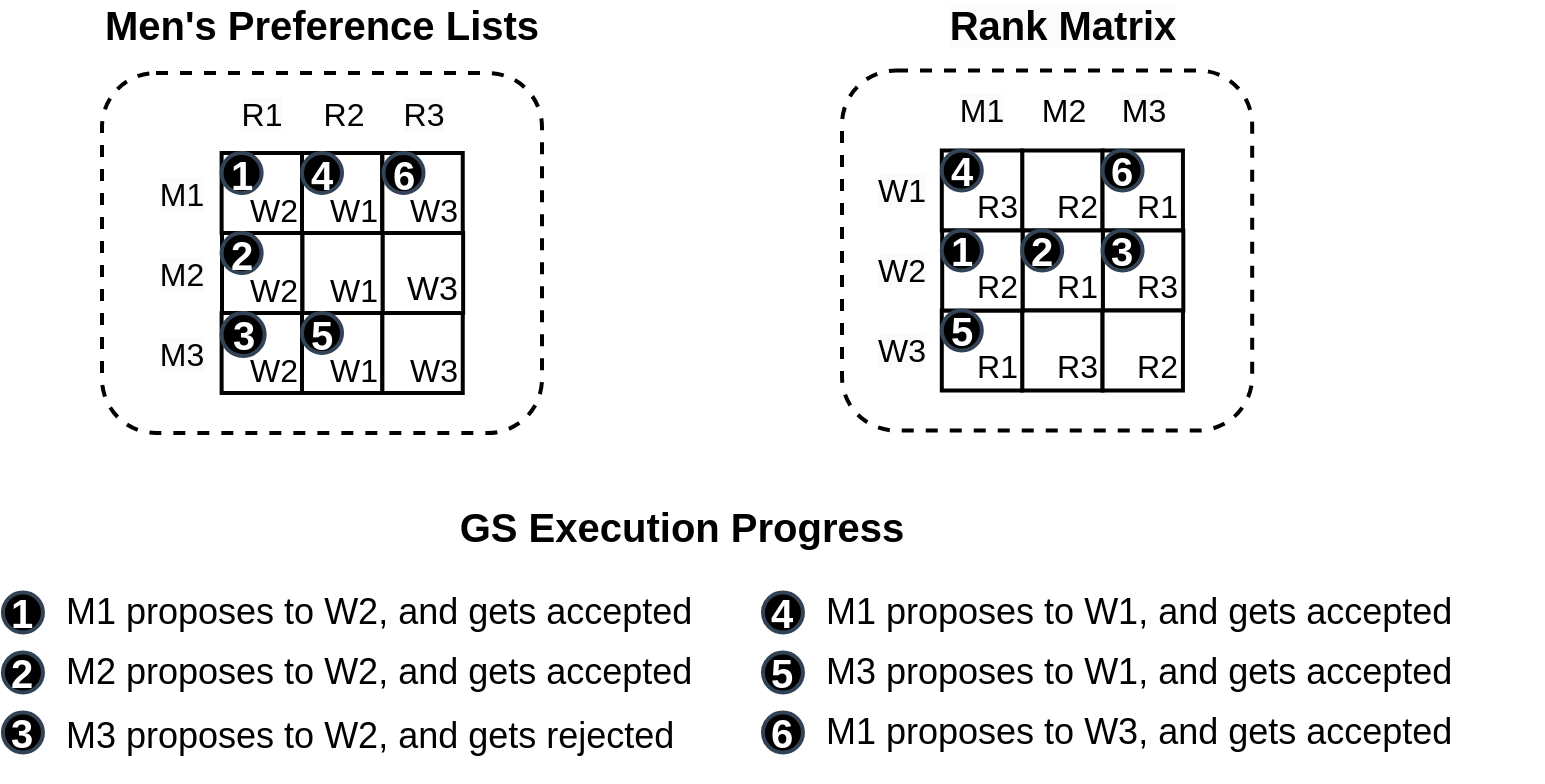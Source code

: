 <mxfile version="24.6.5" type="github">
  <diagram name="Page-1" id="hLBeSpaL_WLC4d95S9IL">
    <mxGraphModel dx="2019" dy="762" grid="1" gridSize="10" guides="1" tooltips="1" connect="1" arrows="1" fold="1" page="1" pageScale="1" pageWidth="850" pageHeight="1100" math="0" shadow="0">
      <root>
        <mxCell id="0" />
        <mxCell id="1" parent="0" />
        <mxCell id="XWL8p9wdiY37lmxaxb0n-114" value="" style="rounded=1;whiteSpace=wrap;html=1;strokeWidth=2;dashed=1;" vertex="1" parent="1">
          <mxGeometry x="260" y="428.5" width="220" height="180" as="geometry" />
        </mxCell>
        <mxCell id="XWL8p9wdiY37lmxaxb0n-115" value="" style="rounded=1;whiteSpace=wrap;html=1;strokeWidth=2;dashed=1;" vertex="1" parent="1">
          <mxGeometry x="630" y="427.25" width="205.09" height="180" as="geometry" />
        </mxCell>
        <mxCell id="XWL8p9wdiY37lmxaxb0n-38" value="1" style="ellipse;whiteSpace=wrap;html=1;aspect=fixed;strokeColor=#314354;align=center;verticalAlign=middle;fontFamily=Helvetica;fontSize=20;fillColor=#000000;fontColor=#ffffff;fontStyle=1;strokeWidth=2;" vertex="1" parent="1">
          <mxGeometry x="210.47" y="688.25" width="20" height="20" as="geometry" />
        </mxCell>
        <mxCell id="XWL8p9wdiY37lmxaxb0n-39" value="2" style="ellipse;whiteSpace=wrap;html=1;aspect=fixed;strokeColor=#314354;align=center;verticalAlign=middle;fontFamily=Helvetica;fontSize=20;fillColor=#000000;fontColor=#ffffff;fontStyle=1;strokeWidth=2;" vertex="1" parent="1">
          <mxGeometry x="210.47" y="718.25" width="20" height="20" as="geometry" />
        </mxCell>
        <mxCell id="XWL8p9wdiY37lmxaxb0n-40" value="3" style="ellipse;whiteSpace=wrap;html=1;aspect=fixed;strokeColor=#314354;align=center;verticalAlign=middle;fontFamily=Helvetica;fontSize=20;fillColor=#000000;fontColor=#ffffff;fontStyle=1;strokeWidth=2;" vertex="1" parent="1">
          <mxGeometry x="210.47" y="748.25" width="20" height="20" as="geometry" />
        </mxCell>
        <mxCell id="XWL8p9wdiY37lmxaxb0n-41" value="4" style="ellipse;whiteSpace=wrap;html=1;aspect=fixed;strokeColor=#314354;align=center;verticalAlign=middle;fontFamily=Helvetica;fontSize=20;fillColor=#000000;fontColor=#ffffff;fontStyle=1;strokeWidth=2;" vertex="1" parent="1">
          <mxGeometry x="590.47" y="688.25" width="20" height="20" as="geometry" />
        </mxCell>
        <mxCell id="XWL8p9wdiY37lmxaxb0n-42" value="5" style="ellipse;whiteSpace=wrap;html=1;aspect=fixed;strokeColor=#314354;align=center;verticalAlign=middle;fontFamily=Helvetica;fontSize=20;fillColor=#000000;fontColor=#ffffff;fontStyle=1;strokeWidth=2;" vertex="1" parent="1">
          <mxGeometry x="590.47" y="718.25" width="20" height="20" as="geometry" />
        </mxCell>
        <mxCell id="XWL8p9wdiY37lmxaxb0n-43" value="6" style="ellipse;whiteSpace=wrap;html=1;aspect=fixed;strokeColor=#314354;align=center;verticalAlign=middle;fontFamily=Helvetica;fontSize=20;fillColor=#000000;fontColor=#ffffff;fontStyle=1;strokeWidth=2;" vertex="1" parent="1">
          <mxGeometry x="590.47" y="748.25" width="20" height="20" as="geometry" />
        </mxCell>
        <mxCell id="XWL8p9wdiY37lmxaxb0n-44" value="&lt;h1 style=&quot;font-size: 18px;&quot;&gt;&lt;span style=&quot;font-size: 18px; font-weight: 400;&quot;&gt;&amp;nbsp;M1 proposes to W2, and gets accepted&lt;/span&gt;&lt;/h1&gt;" style="text;strokeColor=none;align=left;fillColor=none;html=1;verticalAlign=middle;whiteSpace=wrap;rounded=0;fontFamily=Helvetica;fontSize=18;fontColor=default;" vertex="1" parent="1">
          <mxGeometry x="235.47" y="683.25" width="405" height="30" as="geometry" />
        </mxCell>
        <mxCell id="XWL8p9wdiY37lmxaxb0n-45" value="&lt;h1 style=&quot;font-size: 18px;&quot;&gt;&lt;span style=&quot;font-size: 18px; font-weight: 400;&quot;&gt;&amp;nbsp;M2 proposes to W2, and gets accepted&lt;/span&gt;&lt;/h1&gt;" style="text;strokeColor=none;align=left;fillColor=none;html=1;verticalAlign=middle;whiteSpace=wrap;rounded=0;fontFamily=Helvetica;fontSize=18;fontColor=default;" vertex="1" parent="1">
          <mxGeometry x="235.47" y="713.25" width="365" height="30" as="geometry" />
        </mxCell>
        <mxCell id="XWL8p9wdiY37lmxaxb0n-46" value="&lt;h1 style=&quot;font-size: 18px;&quot;&gt;&lt;span style=&quot;font-size: 18px; font-weight: 400;&quot;&gt;&amp;nbsp;M3 proposes to W2, and gets rejected&lt;/span&gt;&lt;/h1&gt;" style="text;strokeColor=none;align=left;fillColor=none;html=1;verticalAlign=middle;whiteSpace=wrap;rounded=0;fontFamily=Helvetica;fontSize=18;fontColor=default;" vertex="1" parent="1">
          <mxGeometry x="235.47" y="744.75" width="365" height="30" as="geometry" />
        </mxCell>
        <mxCell id="XWL8p9wdiY37lmxaxb0n-47" value="&lt;h1 style=&quot;font-size: 18px;&quot;&gt;&lt;span style=&quot;font-size: 18px; font-weight: 400;&quot;&gt;&amp;nbsp;M1 proposes to W1, and gets accepted&lt;/span&gt;&lt;/h1&gt;" style="text;strokeColor=none;align=left;fillColor=none;html=1;verticalAlign=middle;whiteSpace=wrap;rounded=0;fontFamily=Helvetica;fontSize=18;fontColor=default;" vertex="1" parent="1">
          <mxGeometry x="615.47" y="683.25" width="365" height="30" as="geometry" />
        </mxCell>
        <mxCell id="XWL8p9wdiY37lmxaxb0n-48" value="&lt;h1 style=&quot;font-size: 18px;&quot;&gt;&lt;span style=&quot;font-size: 18px; font-weight: 400;&quot;&gt;&amp;nbsp;M3 proposes to W1, and gets accepted&lt;/span&gt;&lt;/h1&gt;" style="text;strokeColor=none;align=left;fillColor=none;html=1;verticalAlign=middle;whiteSpace=wrap;rounded=0;fontFamily=Helvetica;fontSize=18;fontColor=default;" vertex="1" parent="1">
          <mxGeometry x="615.47" y="713.25" width="365" height="30" as="geometry" />
        </mxCell>
        <mxCell id="XWL8p9wdiY37lmxaxb0n-49" value="&lt;h1 style=&quot;font-size: 18px;&quot;&gt;&lt;span style=&quot;font-size: 18px; font-weight: 400;&quot;&gt;&amp;nbsp;M1 proposes to W3, and gets accepted&lt;/span&gt;&lt;/h1&gt;" style="text;strokeColor=none;align=left;fillColor=none;html=1;verticalAlign=middle;whiteSpace=wrap;rounded=0;fontFamily=Helvetica;fontSize=18;fontColor=default;" vertex="1" parent="1">
          <mxGeometry x="615.47" y="743.25" width="365" height="30" as="geometry" />
        </mxCell>
        <mxCell id="XWL8p9wdiY37lmxaxb0n-50" value="&lt;h1 style=&quot;font-size: 20px;&quot;&gt;&lt;span style=&quot;font-size: 20px;&quot;&gt;GS Execution Progress&lt;/span&gt;&lt;/h1&gt;" style="text;strokeColor=none;align=center;fillColor=none;html=1;verticalAlign=middle;whiteSpace=wrap;rounded=0;fontFamily=Helvetica;fontSize=20;fontColor=default;fontStyle=1" vertex="1" parent="1">
          <mxGeometry x="435.09" y="640" width="230" height="30" as="geometry" />
        </mxCell>
        <mxCell id="XWL8p9wdiY37lmxaxb0n-68" value="W1" style="rounded=0;whiteSpace=wrap;html=1;fontSize=16;align=right;verticalAlign=bottom;strokeWidth=2;" vertex="1" parent="1">
          <mxGeometry x="360.0" y="468.5" width="40.09" height="40" as="geometry" />
        </mxCell>
        <mxCell id="XWL8p9wdiY37lmxaxb0n-69" value="W3" style="rounded=0;whiteSpace=wrap;html=1;fontSize=16;align=right;verticalAlign=bottom;strokeWidth=2;" vertex="1" parent="1">
          <mxGeometry x="400.19" y="468.5" width="40.19" height="40" as="geometry" />
        </mxCell>
        <mxCell id="XWL8p9wdiY37lmxaxb0n-70" value="W1" style="rounded=0;whiteSpace=wrap;html=1;fontSize=16;align=right;verticalAlign=bottom;strokeWidth=2;" vertex="1" parent="1">
          <mxGeometry x="360.19" y="508.5" width="40.19" height="40" as="geometry" />
        </mxCell>
        <mxCell id="XWL8p9wdiY37lmxaxb0n-71" value="W3" style="rounded=0;whiteSpace=wrap;html=1;fontSize=17;align=right;verticalAlign=bottom;strokeWidth=2;" vertex="1" parent="1">
          <mxGeometry x="400.38" y="508.5" width="40.19" height="40" as="geometry" />
        </mxCell>
        <mxCell id="XWL8p9wdiY37lmxaxb0n-72" value="W1" style="rounded=0;whiteSpace=wrap;html=1;fontSize=16;align=right;verticalAlign=bottom;strokeWidth=2;" vertex="1" parent="1">
          <mxGeometry x="360" y="548.5" width="40.19" height="40" as="geometry" />
        </mxCell>
        <mxCell id="XWL8p9wdiY37lmxaxb0n-73" value="W3" style="rounded=0;whiteSpace=wrap;html=1;fontSize=16;align=right;verticalAlign=bottom;strokeWidth=2;" vertex="1" parent="1">
          <mxGeometry x="400.19" y="548.5" width="40.19" height="40" as="geometry" />
        </mxCell>
        <mxCell id="XWL8p9wdiY37lmxaxb0n-74" value="W2" style="rounded=0;whiteSpace=wrap;html=1;strokeWidth=2;fontSize=16;align=right;verticalAlign=bottom;" vertex="1" parent="1">
          <mxGeometry x="319.81" y="548.5" width="40.19" height="40" as="geometry" />
        </mxCell>
        <mxCell id="XWL8p9wdiY37lmxaxb0n-75" value="&lt;span style=&quot;font-size: 20px; text-wrap: nowrap;&quot;&gt;&lt;span style=&quot;font-size: 20px;&quot;&gt;Men&#39;s Preference Lists&lt;/span&gt;&lt;/span&gt;" style="text;whiteSpace=wrap;html=1;align=center;strokeColor=none;verticalAlign=middle;strokeWidth=0;fontSize=20;fontStyle=1" vertex="1" parent="1">
          <mxGeometry x="269.96" y="394" width="200.09" height="20" as="geometry" />
        </mxCell>
        <mxCell id="XWL8p9wdiY37lmxaxb0n-76" value="&lt;span style=&quot;color: rgb(0, 0, 0); font-family: Helvetica; font-size: 16px; font-style: normal; font-variant-ligatures: normal; font-variant-caps: normal; font-weight: 400; letter-spacing: normal; orphans: 2; text-indent: 0px; text-transform: none; widows: 2; word-spacing: 0px; -webkit-text-stroke-width: 0px; white-space: normal; background-color: rgb(251, 251, 251); text-decoration-thickness: initial; text-decoration-style: initial; text-decoration-color: initial; float: none; display: inline !important;&quot;&gt;M1&lt;/span&gt;" style="text;whiteSpace=wrap;html=1;align=center;verticalAlign=middle;fontSize=16;" vertex="1" parent="1">
          <mxGeometry x="280.0" y="468.5" width="40" height="40" as="geometry" />
        </mxCell>
        <mxCell id="XWL8p9wdiY37lmxaxb0n-77" value="&lt;span style=&quot;color: rgb(0, 0, 0); font-family: Helvetica; font-size: 16px; font-style: normal; font-variant-ligatures: normal; font-variant-caps: normal; font-weight: 400; letter-spacing: normal; orphans: 2; text-indent: 0px; text-transform: none; widows: 2; word-spacing: 0px; -webkit-text-stroke-width: 0px; white-space: normal; background-color: rgb(251, 251, 251); text-decoration-thickness: initial; text-decoration-style: initial; text-decoration-color: initial; float: none; display: inline !important;&quot;&gt;M2&lt;/span&gt;" style="text;whiteSpace=wrap;html=1;align=center;verticalAlign=middle;fontSize=16;" vertex="1" parent="1">
          <mxGeometry x="280.0" y="508.5" width="40" height="40" as="geometry" />
        </mxCell>
        <mxCell id="XWL8p9wdiY37lmxaxb0n-78" value="&lt;span style=&quot;color: rgb(0, 0, 0); font-family: Helvetica; font-size: 16px; font-style: normal; font-variant-ligatures: normal; font-variant-caps: normal; font-weight: 400; letter-spacing: normal; orphans: 2; text-indent: 0px; text-transform: none; widows: 2; word-spacing: 0px; -webkit-text-stroke-width: 0px; white-space: normal; background-color: rgb(251, 251, 251); text-decoration-thickness: initial; text-decoration-style: initial; text-decoration-color: initial; float: none; display: inline !important;&quot;&gt;M3&lt;/span&gt;" style="text;whiteSpace=wrap;html=1;align=center;verticalAlign=middle;fontSize=16;" vertex="1" parent="1">
          <mxGeometry x="280.0" y="548.5" width="40" height="40" as="geometry" />
        </mxCell>
        <mxCell id="XWL8p9wdiY37lmxaxb0n-79" value="&lt;span style=&quot;color: rgb(0, 0, 0); font-family: Helvetica; font-size: 16px; font-style: normal; font-variant-ligatures: normal; font-variant-caps: normal; font-weight: 400; letter-spacing: normal; orphans: 2; text-indent: 0px; text-transform: none; widows: 2; word-spacing: 0px; -webkit-text-stroke-width: 0px; white-space: normal; background-color: rgb(251, 251, 251); text-decoration-thickness: initial; text-decoration-style: initial; text-decoration-color: initial; float: none; display: inline !important;&quot;&gt;R1&lt;/span&gt;" style="text;whiteSpace=wrap;html=1;align=center;verticalAlign=middle;fontSize=16;" vertex="1" parent="1">
          <mxGeometry x="320.19" y="428.5" width="40" height="40" as="geometry" />
        </mxCell>
        <mxCell id="XWL8p9wdiY37lmxaxb0n-80" value="R2" style="text;whiteSpace=wrap;html=1;align=center;verticalAlign=middle;fontSize=16;" vertex="1" parent="1">
          <mxGeometry x="360.76" y="428.5" width="40" height="40" as="geometry" />
        </mxCell>
        <mxCell id="XWL8p9wdiY37lmxaxb0n-81" value="&lt;span style=&quot;color: rgb(0, 0, 0); font-family: Helvetica; font-size: 16px; font-style: normal; font-variant-ligatures: normal; font-variant-caps: normal; font-weight: 400; letter-spacing: normal; orphans: 2; text-indent: 0px; text-transform: none; widows: 2; word-spacing: 0px; -webkit-text-stroke-width: 0px; white-space: normal; background-color: rgb(251, 251, 251); text-decoration-thickness: initial; text-decoration-style: initial; text-decoration-color: initial; float: none; display: inline !important;&quot;&gt;R3&lt;/span&gt;" style="text;whiteSpace=wrap;html=1;align=center;verticalAlign=middle;fontSize=16;" vertex="1" parent="1">
          <mxGeometry x="400.57" y="428.5" width="40" height="40" as="geometry" />
        </mxCell>
        <mxCell id="XWL8p9wdiY37lmxaxb0n-82" value="W2" style="rounded=0;whiteSpace=wrap;html=1;strokeWidth=2;fontSize=16;align=right;verticalAlign=bottom;" vertex="1" parent="1">
          <mxGeometry x="320.0" y="508.5" width="40.09" height="40" as="geometry" />
        </mxCell>
        <mxCell id="XWL8p9wdiY37lmxaxb0n-83" value="&lt;span style=&quot;font-size: 16px;&quot;&gt;W2&lt;/span&gt;" style="rounded=0;whiteSpace=wrap;html=1;strokeWidth=2;fontSize=16;strokeColor=default;align=right;verticalAlign=bottom;fontFamily=Helvetica;fontColor=default;fillColor=default;fontStyle=0" vertex="1" parent="1">
          <mxGeometry x="319.81" y="468.5" width="40.19" height="40" as="geometry" />
        </mxCell>
        <mxCell id="XWL8p9wdiY37lmxaxb0n-85" value="R2" style="rounded=0;whiteSpace=wrap;html=1;fontSize=16;align=right;verticalAlign=bottom;strokeWidth=2;" vertex="1" parent="1">
          <mxGeometry x="720.09" y="467.25" width="40.19" height="40" as="geometry" />
        </mxCell>
        <mxCell id="XWL8p9wdiY37lmxaxb0n-86" value="R1" style="rounded=0;whiteSpace=wrap;html=1;fontSize=16;align=right;verticalAlign=bottom;strokeWidth=2;" vertex="1" parent="1">
          <mxGeometry x="760.28" y="467.25" width="40.19" height="40" as="geometry" />
        </mxCell>
        <mxCell id="XWL8p9wdiY37lmxaxb0n-87" value="R1" style="rounded=0;whiteSpace=wrap;html=1;fontSize=16;align=right;verticalAlign=bottom;strokeWidth=2;" vertex="1" parent="1">
          <mxGeometry x="720.28" y="507.25" width="40.19" height="40" as="geometry" />
        </mxCell>
        <mxCell id="XWL8p9wdiY37lmxaxb0n-88" value="R3" style="rounded=0;whiteSpace=wrap;html=1;fontSize=16;align=right;verticalAlign=bottom;strokeWidth=2;" vertex="1" parent="1">
          <mxGeometry x="760.47" y="507.25" width="40.19" height="40" as="geometry" />
        </mxCell>
        <mxCell id="XWL8p9wdiY37lmxaxb0n-89" value="R3" style="rounded=0;whiteSpace=wrap;html=1;fontSize=16;align=right;verticalAlign=bottom;strokeWidth=2;" vertex="1" parent="1">
          <mxGeometry x="720.09" y="547.25" width="40.19" height="40" as="geometry" />
        </mxCell>
        <mxCell id="XWL8p9wdiY37lmxaxb0n-90" value="R2" style="rounded=0;whiteSpace=wrap;html=1;fontSize=16;align=right;verticalAlign=bottom;strokeWidth=2;" vertex="1" parent="1">
          <mxGeometry x="760.28" y="547.25" width="40.19" height="40" as="geometry" />
        </mxCell>
        <mxCell id="XWL8p9wdiY37lmxaxb0n-91" value="R1" style="rounded=0;whiteSpace=wrap;html=1;strokeWidth=2;fontSize=16;align=right;verticalAlign=bottom;" vertex="1" parent="1">
          <mxGeometry x="679.9" y="547.25" width="40.19" height="40" as="geometry" />
        </mxCell>
        <mxCell id="XWL8p9wdiY37lmxaxb0n-92" value="R3" style="rounded=0;whiteSpace=wrap;html=1;strokeWidth=2;fontSize=16;align=right;verticalAlign=bottom;" vertex="1" parent="1">
          <mxGeometry x="679.9" y="467.25" width="40.19" height="40" as="geometry" />
        </mxCell>
        <mxCell id="XWL8p9wdiY37lmxaxb0n-93" value="&lt;span style=&quot;color: rgb(0, 0, 0); font-family: Helvetica; font-size: 20px; font-style: normal; font-variant-ligatures: normal; font-variant-caps: normal; letter-spacing: normal; orphans: 2; text-indent: 0px; text-transform: none; widows: 2; word-spacing: 0px; -webkit-text-stroke-width: 0px; white-space: nowrap; background-color: rgb(251, 251, 251); text-decoration-thickness: initial; text-decoration-style: initial; text-decoration-color: initial; float: none; display: inline !important;&quot;&gt;Rank Matrix&lt;/span&gt;" style="text;whiteSpace=wrap;html=1;align=center;strokeColor=none;verticalAlign=middle;strokeWidth=0;fontSize=20;fontStyle=1" vertex="1" parent="1">
          <mxGeometry x="701.23" y="394" width="79.24" height="20" as="geometry" />
        </mxCell>
        <mxCell id="XWL8p9wdiY37lmxaxb0n-94" value="&lt;span style=&quot;color: rgb(0, 0, 0); font-family: Helvetica; font-size: 16px; font-style: normal; font-variant-ligatures: normal; font-variant-caps: normal; font-weight: 400; letter-spacing: normal; orphans: 2; text-indent: 0px; text-transform: none; widows: 2; word-spacing: 0px; -webkit-text-stroke-width: 0px; white-space: normal; background-color: rgb(251, 251, 251); text-decoration-thickness: initial; text-decoration-style: initial; text-decoration-color: initial; float: none; display: inline !important;&quot;&gt;W1&lt;/span&gt;" style="text;whiteSpace=wrap;html=1;align=center;verticalAlign=middle;fontSize=16;" vertex="1" parent="1">
          <mxGeometry x="640.09" y="467.25" width="40" height="40" as="geometry" />
        </mxCell>
        <mxCell id="XWL8p9wdiY37lmxaxb0n-95" value="&lt;span style=&quot;color: rgb(0, 0, 0); font-family: Helvetica; font-size: 16px; font-style: normal; font-variant-ligatures: normal; font-variant-caps: normal; font-weight: 400; letter-spacing: normal; orphans: 2; text-indent: 0px; text-transform: none; widows: 2; word-spacing: 0px; -webkit-text-stroke-width: 0px; white-space: normal; background-color: rgb(251, 251, 251); text-decoration-thickness: initial; text-decoration-style: initial; text-decoration-color: initial; float: none; display: inline !important;&quot;&gt;W2&lt;/span&gt;" style="text;whiteSpace=wrap;html=1;align=center;verticalAlign=middle;fontSize=16;" vertex="1" parent="1">
          <mxGeometry x="640.09" y="507.25" width="40" height="40" as="geometry" />
        </mxCell>
        <mxCell id="XWL8p9wdiY37lmxaxb0n-96" value="&lt;span style=&quot;color: rgb(0, 0, 0); font-family: Helvetica; font-size: 16px; font-style: normal; font-variant-ligatures: normal; font-variant-caps: normal; font-weight: 400; letter-spacing: normal; orphans: 2; text-indent: 0px; text-transform: none; widows: 2; word-spacing: 0px; -webkit-text-stroke-width: 0px; white-space: normal; background-color: rgb(251, 251, 251); text-decoration-thickness: initial; text-decoration-style: initial; text-decoration-color: initial; float: none; display: inline !important;&quot;&gt;W3&lt;/span&gt;" style="text;whiteSpace=wrap;html=1;align=center;verticalAlign=middle;fontSize=16;" vertex="1" parent="1">
          <mxGeometry x="640.09" y="547.25" width="40" height="40" as="geometry" />
        </mxCell>
        <mxCell id="XWL8p9wdiY37lmxaxb0n-97" value="&lt;span style=&quot;color: rgb(0, 0, 0); font-family: Helvetica; font-size: 16px; font-style: normal; font-variant-ligatures: normal; font-variant-caps: normal; font-weight: 400; letter-spacing: normal; orphans: 2; text-indent: 0px; text-transform: none; widows: 2; word-spacing: 0px; -webkit-text-stroke-width: 0px; white-space: normal; background-color: rgb(251, 251, 251); text-decoration-thickness: initial; text-decoration-style: initial; text-decoration-color: initial; float: none; display: inline !important;&quot;&gt;M1&lt;/span&gt;" style="text;whiteSpace=wrap;html=1;align=center;verticalAlign=middle;fontSize=16;" vertex="1" parent="1">
          <mxGeometry x="680.28" y="427.25" width="40" height="40" as="geometry" />
        </mxCell>
        <mxCell id="XWL8p9wdiY37lmxaxb0n-98" value="M2" style="text;whiteSpace=wrap;html=1;align=center;verticalAlign=middle;fontSize=16;" vertex="1" parent="1">
          <mxGeometry x="720.85" y="427.25" width="40" height="40" as="geometry" />
        </mxCell>
        <mxCell id="XWL8p9wdiY37lmxaxb0n-99" value="&lt;span style=&quot;color: rgb(0, 0, 0); font-family: Helvetica; font-size: 16px; font-style: normal; font-variant-ligatures: normal; font-variant-caps: normal; font-weight: 400; letter-spacing: normal; orphans: 2; text-indent: 0px; text-transform: none; widows: 2; word-spacing: 0px; -webkit-text-stroke-width: 0px; white-space: normal; background-color: rgb(251, 251, 251); text-decoration-thickness: initial; text-decoration-style: initial; text-decoration-color: initial; float: none; display: inline !important;&quot;&gt;M3&lt;/span&gt;" style="text;whiteSpace=wrap;html=1;align=center;verticalAlign=middle;fontSize=16;" vertex="1" parent="1">
          <mxGeometry x="760.66" y="427.25" width="40" height="40" as="geometry" />
        </mxCell>
        <mxCell id="XWL8p9wdiY37lmxaxb0n-100" value="&lt;span style=&quot;font-size: 16px;&quot;&gt;R2&lt;/span&gt;" style="rounded=0;whiteSpace=wrap;html=1;strokeWidth=2;fontSize=16;strokeColor=default;align=right;verticalAlign=bottom;fontFamily=Helvetica;fontColor=default;fillColor=default;fontStyle=0" vertex="1" parent="1">
          <mxGeometry x="680.09" y="507.25" width="40.19" height="40" as="geometry" />
        </mxCell>
        <mxCell id="XWL8p9wdiY37lmxaxb0n-102" value="1" style="ellipse;whiteSpace=wrap;html=1;aspect=fixed;strokeColor=#314354;align=center;verticalAlign=middle;fontFamily=Helvetica;fontSize=20;fillColor=#000000;fontColor=#ffffff;fontStyle=1;strokeWidth=2;" vertex="1" parent="1">
          <mxGeometry x="319.81" y="468.5" width="20" height="20" as="geometry" />
        </mxCell>
        <mxCell id="XWL8p9wdiY37lmxaxb0n-103" value="2" style="ellipse;whiteSpace=wrap;html=1;aspect=fixed;strokeColor=#314354;align=center;verticalAlign=middle;fontFamily=Helvetica;fontSize=20;fillColor=#000000;fontColor=#ffffff;fontStyle=1;strokeWidth=2;" vertex="1" parent="1">
          <mxGeometry x="319.81" y="508.5" width="20" height="20" as="geometry" />
        </mxCell>
        <mxCell id="XWL8p9wdiY37lmxaxb0n-104" value="3" style="ellipse;whiteSpace=wrap;html=1;aspect=fixed;strokeColor=#314354;align=center;verticalAlign=middle;fontFamily=Helvetica;fontSize=20;fillColor=#000000;fontColor=#ffffff;fontStyle=1;strokeWidth=2;" vertex="1" parent="1">
          <mxGeometry x="319.81" y="548.5" width="21.5" height="21.5" as="geometry" />
        </mxCell>
        <mxCell id="XWL8p9wdiY37lmxaxb0n-105" value="4" style="ellipse;whiteSpace=wrap;html=1;aspect=fixed;strokeColor=#314354;align=center;verticalAlign=middle;fontFamily=Helvetica;fontSize=20;fillColor=#000000;fontColor=#ffffff;fontStyle=1;strokeWidth=2;" vertex="1" parent="1">
          <mxGeometry x="360" y="468.5" width="20" height="20" as="geometry" />
        </mxCell>
        <mxCell id="XWL8p9wdiY37lmxaxb0n-106" value="5" style="ellipse;whiteSpace=wrap;html=1;aspect=fixed;strokeColor=#314354;align=center;verticalAlign=middle;fontFamily=Helvetica;fontSize=20;fillColor=#000000;fontColor=#ffffff;fontStyle=1;strokeWidth=2;" vertex="1" parent="1">
          <mxGeometry x="360" y="548.5" width="20" height="20" as="geometry" />
        </mxCell>
        <mxCell id="XWL8p9wdiY37lmxaxb0n-107" value="6" style="ellipse;whiteSpace=wrap;html=1;aspect=fixed;strokeColor=#314354;align=center;verticalAlign=middle;fontFamily=Helvetica;fontSize=20;fillColor=#000000;fontColor=#ffffff;fontStyle=1;strokeWidth=2;" vertex="1" parent="1">
          <mxGeometry x="400.76" y="468.5" width="20" height="20" as="geometry" />
        </mxCell>
        <mxCell id="XWL8p9wdiY37lmxaxb0n-108" value="1" style="ellipse;whiteSpace=wrap;html=1;aspect=fixed;strokeColor=#314354;align=center;verticalAlign=middle;fontFamily=Helvetica;fontSize=20;fillColor=#000000;fontColor=#ffffff;fontStyle=1;strokeWidth=2;" vertex="1" parent="1">
          <mxGeometry x="679.9" y="507.25" width="20" height="20" as="geometry" />
        </mxCell>
        <mxCell id="XWL8p9wdiY37lmxaxb0n-109" value="5" style="ellipse;whiteSpace=wrap;html=1;aspect=fixed;strokeColor=#314354;align=center;verticalAlign=middle;fontFamily=Helvetica;fontSize=20;fillColor=#000000;fontColor=#ffffff;fontStyle=1;strokeWidth=2;" vertex="1" parent="1">
          <mxGeometry x="679.9" y="547.25" width="20" height="20" as="geometry" />
        </mxCell>
        <mxCell id="XWL8p9wdiY37lmxaxb0n-110" value="4" style="ellipse;whiteSpace=wrap;html=1;aspect=fixed;strokeColor=#314354;align=center;verticalAlign=middle;fontFamily=Helvetica;fontSize=20;fillColor=#000000;fontColor=#ffffff;fontStyle=1;strokeWidth=2;" vertex="1" parent="1">
          <mxGeometry x="679.9" y="467.25" width="20" height="20" as="geometry" />
        </mxCell>
        <mxCell id="XWL8p9wdiY37lmxaxb0n-111" value="2" style="ellipse;whiteSpace=wrap;html=1;aspect=fixed;strokeColor=#314354;align=center;verticalAlign=middle;fontFamily=Helvetica;fontSize=20;fillColor=#000000;fontColor=#ffffff;fontStyle=1;strokeWidth=2;" vertex="1" parent="1">
          <mxGeometry x="720.09" y="507.25" width="20" height="20" as="geometry" />
        </mxCell>
        <mxCell id="XWL8p9wdiY37lmxaxb0n-112" value="3" style="ellipse;whiteSpace=wrap;html=1;aspect=fixed;strokeColor=#314354;align=center;verticalAlign=middle;fontFamily=Helvetica;fontSize=20;fillColor=#000000;fontColor=#ffffff;fontStyle=1;spacing=0;strokeWidth=2;" vertex="1" parent="1">
          <mxGeometry x="760.28" y="507.25" width="20" height="20" as="geometry" />
        </mxCell>
        <mxCell id="XWL8p9wdiY37lmxaxb0n-113" value="6" style="ellipse;whiteSpace=wrap;html=1;aspect=fixed;strokeColor=#314354;align=center;verticalAlign=middle;fontFamily=Helvetica;fontSize=20;fillColor=#000000;fontColor=#ffffff;fontStyle=1;strokeWidth=2;" vertex="1" parent="1">
          <mxGeometry x="760.28" y="467.25" width="20" height="20" as="geometry" />
        </mxCell>
      </root>
    </mxGraphModel>
  </diagram>
</mxfile>
